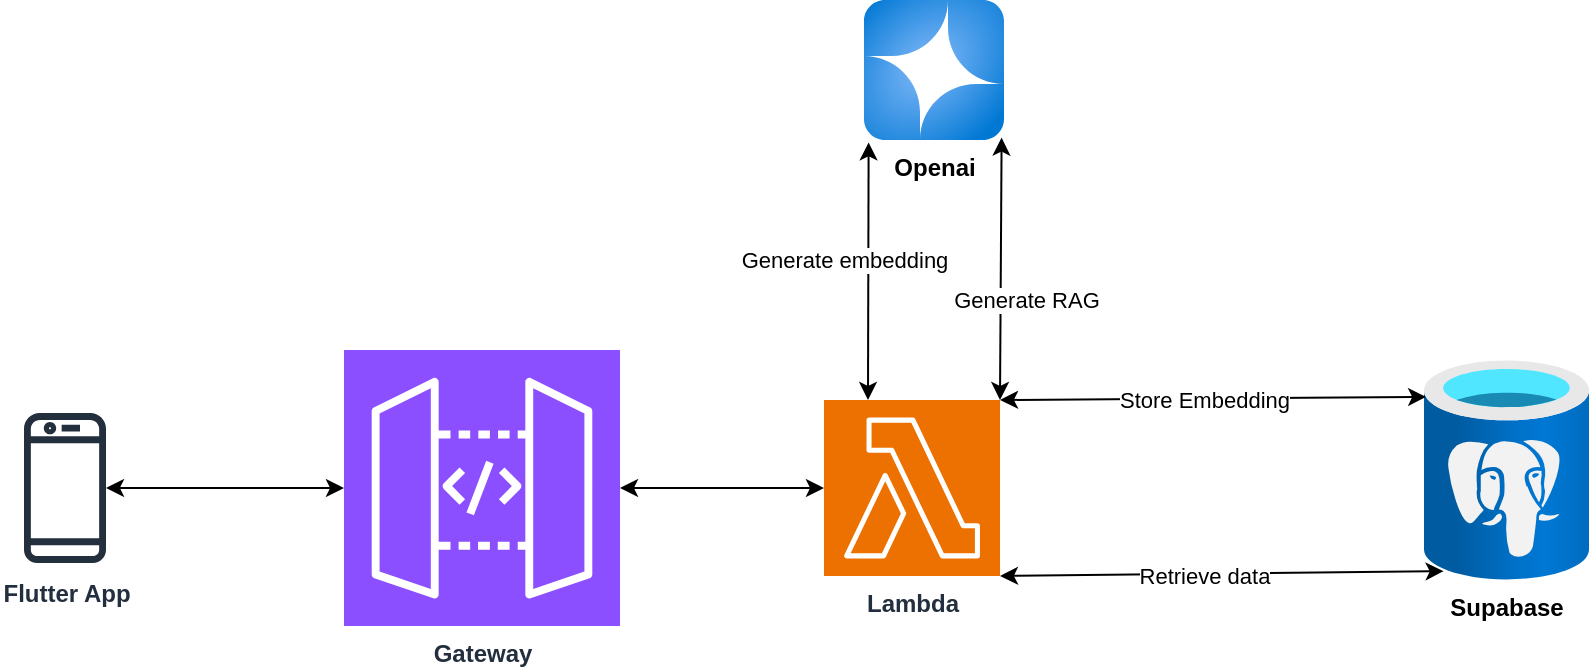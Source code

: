 <mxfile version="24.7.14">
  <diagram name="Página-1" id="1htR7QAZDnTOX-6xOAY-">
    <mxGraphModel dx="880" dy="468" grid="1" gridSize="10" guides="1" tooltips="1" connect="1" arrows="1" fold="1" page="1" pageScale="1" pageWidth="850" pageHeight="1100" math="0" shadow="0">
      <root>
        <mxCell id="0" />
        <mxCell id="1" parent="0" />
        <mxCell id="ceY87DdqoWbLVXukCn8f-5" style="rounded=0;orthogonalLoop=1;jettySize=auto;html=1;startArrow=classic;startFill=1;" edge="1" parent="1" source="ceY87DdqoWbLVXukCn8f-1" target="ceY87DdqoWbLVXukCn8f-2">
          <mxGeometry relative="1" as="geometry" />
        </mxCell>
        <mxCell id="ceY87DdqoWbLVXukCn8f-1" value="&lt;b&gt;Gateway&lt;/b&gt;" style="sketch=0;points=[[0,0,0],[0.25,0,0],[0.5,0,0],[0.75,0,0],[1,0,0],[0,1,0],[0.25,1,0],[0.5,1,0],[0.75,1,0],[1,1,0],[0,0.25,0],[0,0.5,0],[0,0.75,0],[1,0.25,0],[1,0.5,0],[1,0.75,0]];outlineConnect=0;fontColor=#232F3E;fillColor=#8C4FFF;strokeColor=#ffffff;dashed=0;verticalLabelPosition=bottom;verticalAlign=top;align=center;html=1;fontSize=12;fontStyle=0;aspect=fixed;shape=mxgraph.aws4.resourceIcon;resIcon=mxgraph.aws4.api_gateway;" vertex="1" parent="1">
          <mxGeometry x="220" y="205" width="138" height="138" as="geometry" />
        </mxCell>
        <mxCell id="ceY87DdqoWbLVXukCn8f-6" style="rounded=0;orthogonalLoop=1;jettySize=auto;html=1;startArrow=classic;startFill=1;entryX=0.033;entryY=1.017;entryDx=0;entryDy=0;entryPerimeter=0;exitX=0.25;exitY=0;exitDx=0;exitDy=0;exitPerimeter=0;" edge="1" parent="1" source="ceY87DdqoWbLVXukCn8f-2" target="ceY87DdqoWbLVXukCn8f-3">
          <mxGeometry relative="1" as="geometry">
            <mxPoint x="509" y="50" as="targetPoint" />
          </mxGeometry>
        </mxCell>
        <mxCell id="ceY87DdqoWbLVXukCn8f-7" value="Generate embedding" style="edgeLabel;html=1;align=center;verticalAlign=middle;resizable=0;points=[];" vertex="1" connectable="0" parent="ceY87DdqoWbLVXukCn8f-6">
          <mxGeometry x="-0.316" y="1" relative="1" as="geometry">
            <mxPoint x="-11" y="-26" as="offset" />
          </mxGeometry>
        </mxCell>
        <mxCell id="ceY87DdqoWbLVXukCn8f-12" style="rounded=0;orthogonalLoop=1;jettySize=auto;html=1;startArrow=classic;startFill=1;entryX=0.983;entryY=0.983;entryDx=0;entryDy=0;entryPerimeter=0;exitX=1;exitY=0;exitDx=0;exitDy=0;exitPerimeter=0;" edge="1" parent="1" source="ceY87DdqoWbLVXukCn8f-2" target="ceY87DdqoWbLVXukCn8f-3">
          <mxGeometry relative="1" as="geometry">
            <mxPoint x="608.02" y="108.98" as="targetPoint" />
          </mxGeometry>
        </mxCell>
        <mxCell id="ceY87DdqoWbLVXukCn8f-13" value="Generate RAG" style="edgeLabel;html=1;align=center;verticalAlign=middle;resizable=0;points=[];" vertex="1" connectable="0" parent="ceY87DdqoWbLVXukCn8f-12">
          <mxGeometry x="0.073" y="2" relative="1" as="geometry">
            <mxPoint x="14" y="20" as="offset" />
          </mxGeometry>
        </mxCell>
        <mxCell id="ceY87DdqoWbLVXukCn8f-2" value="&lt;b&gt;Lambda&lt;/b&gt;" style="sketch=0;points=[[0,0,0],[0.25,0,0],[0.5,0,0],[0.75,0,0],[1,0,0],[0,1,0],[0.25,1,0],[0.5,1,0],[0.75,1,0],[1,1,0],[0,0.25,0],[0,0.5,0],[0,0.75,0],[1,0.25,0],[1,0.5,0],[1,0.75,0]];outlineConnect=0;fontColor=#232F3E;fillColor=#ED7100;strokeColor=#ffffff;dashed=0;verticalLabelPosition=bottom;verticalAlign=top;align=center;html=1;fontSize=12;fontStyle=0;aspect=fixed;shape=mxgraph.aws4.resourceIcon;resIcon=mxgraph.aws4.lambda;" vertex="1" parent="1">
          <mxGeometry x="460" y="230" width="88" height="88" as="geometry" />
        </mxCell>
        <mxCell id="ceY87DdqoWbLVXukCn8f-3" value="&lt;b&gt;Openai&lt;/b&gt;" style="image;aspect=fixed;html=1;points=[];align=center;fontSize=12;image=img/lib/azure2/ai_machine_learning/Azure_OpenAI.svg;" vertex="1" parent="1">
          <mxGeometry x="480" y="30" width="70" height="70" as="geometry" />
        </mxCell>
        <mxCell id="ceY87DdqoWbLVXukCn8f-4" value="&lt;b&gt;Supabase&lt;/b&gt;" style="image;aspect=fixed;html=1;points=[];align=center;fontSize=12;image=img/lib/azure2/databases/Azure_Database_PostgreSQL_Server.svg;" vertex="1" parent="1">
          <mxGeometry x="760" y="210" width="82.5" height="110" as="geometry" />
        </mxCell>
        <mxCell id="ceY87DdqoWbLVXukCn8f-8" style="rounded=0;orthogonalLoop=1;jettySize=auto;html=1;entryX=0.013;entryY=0.168;entryDx=0;entryDy=0;entryPerimeter=0;startArrow=classic;startFill=1;exitX=1;exitY=0;exitDx=0;exitDy=0;exitPerimeter=0;" edge="1" parent="1" source="ceY87DdqoWbLVXukCn8f-2" target="ceY87DdqoWbLVXukCn8f-4">
          <mxGeometry relative="1" as="geometry">
            <mxPoint x="540" y="240" as="sourcePoint" />
          </mxGeometry>
        </mxCell>
        <mxCell id="ceY87DdqoWbLVXukCn8f-9" value="Store Embedding" style="edgeLabel;html=1;align=center;verticalAlign=middle;resizable=0;points=[];" vertex="1" connectable="0" parent="ceY87DdqoWbLVXukCn8f-8">
          <mxGeometry x="0.172" relative="1" as="geometry">
            <mxPoint x="-23" y="1" as="offset" />
          </mxGeometry>
        </mxCell>
        <mxCell id="ceY87DdqoWbLVXukCn8f-10" style="rounded=0;orthogonalLoop=1;jettySize=auto;html=1;exitX=1;exitY=1;exitDx=0;exitDy=0;exitPerimeter=0;entryX=0.119;entryY=0.96;entryDx=0;entryDy=0;entryPerimeter=0;startArrow=classic;startFill=1;" edge="1" parent="1" source="ceY87DdqoWbLVXukCn8f-2" target="ceY87DdqoWbLVXukCn8f-4">
          <mxGeometry relative="1" as="geometry">
            <mxPoint x="760" y="270" as="targetPoint" />
          </mxGeometry>
        </mxCell>
        <mxCell id="ceY87DdqoWbLVXukCn8f-14" value="Retrieve data" style="edgeLabel;html=1;align=center;verticalAlign=middle;resizable=0;points=[];" vertex="1" connectable="0" parent="ceY87DdqoWbLVXukCn8f-10">
          <mxGeometry x="-0.153" y="-1" relative="1" as="geometry">
            <mxPoint x="8" as="offset" />
          </mxGeometry>
        </mxCell>
        <mxCell id="ceY87DdqoWbLVXukCn8f-16" style="edgeStyle=orthogonalEdgeStyle;rounded=0;orthogonalLoop=1;jettySize=auto;html=1;startArrow=classic;startFill=1;" edge="1" parent="1" source="ceY87DdqoWbLVXukCn8f-15" target="ceY87DdqoWbLVXukCn8f-1">
          <mxGeometry relative="1" as="geometry" />
        </mxCell>
        <mxCell id="ceY87DdqoWbLVXukCn8f-15" value="&lt;b&gt;Flutter App&lt;/b&gt;" style="sketch=0;outlineConnect=0;fontColor=#232F3E;gradientColor=none;fillColor=#232F3D;strokeColor=none;dashed=0;verticalLabelPosition=bottom;verticalAlign=top;align=center;html=1;fontSize=12;fontStyle=0;aspect=fixed;pointerEvents=1;shape=mxgraph.aws4.mobile_client;" vertex="1" parent="1">
          <mxGeometry x="60" y="235" width="41" height="78" as="geometry" />
        </mxCell>
      </root>
    </mxGraphModel>
  </diagram>
</mxfile>
